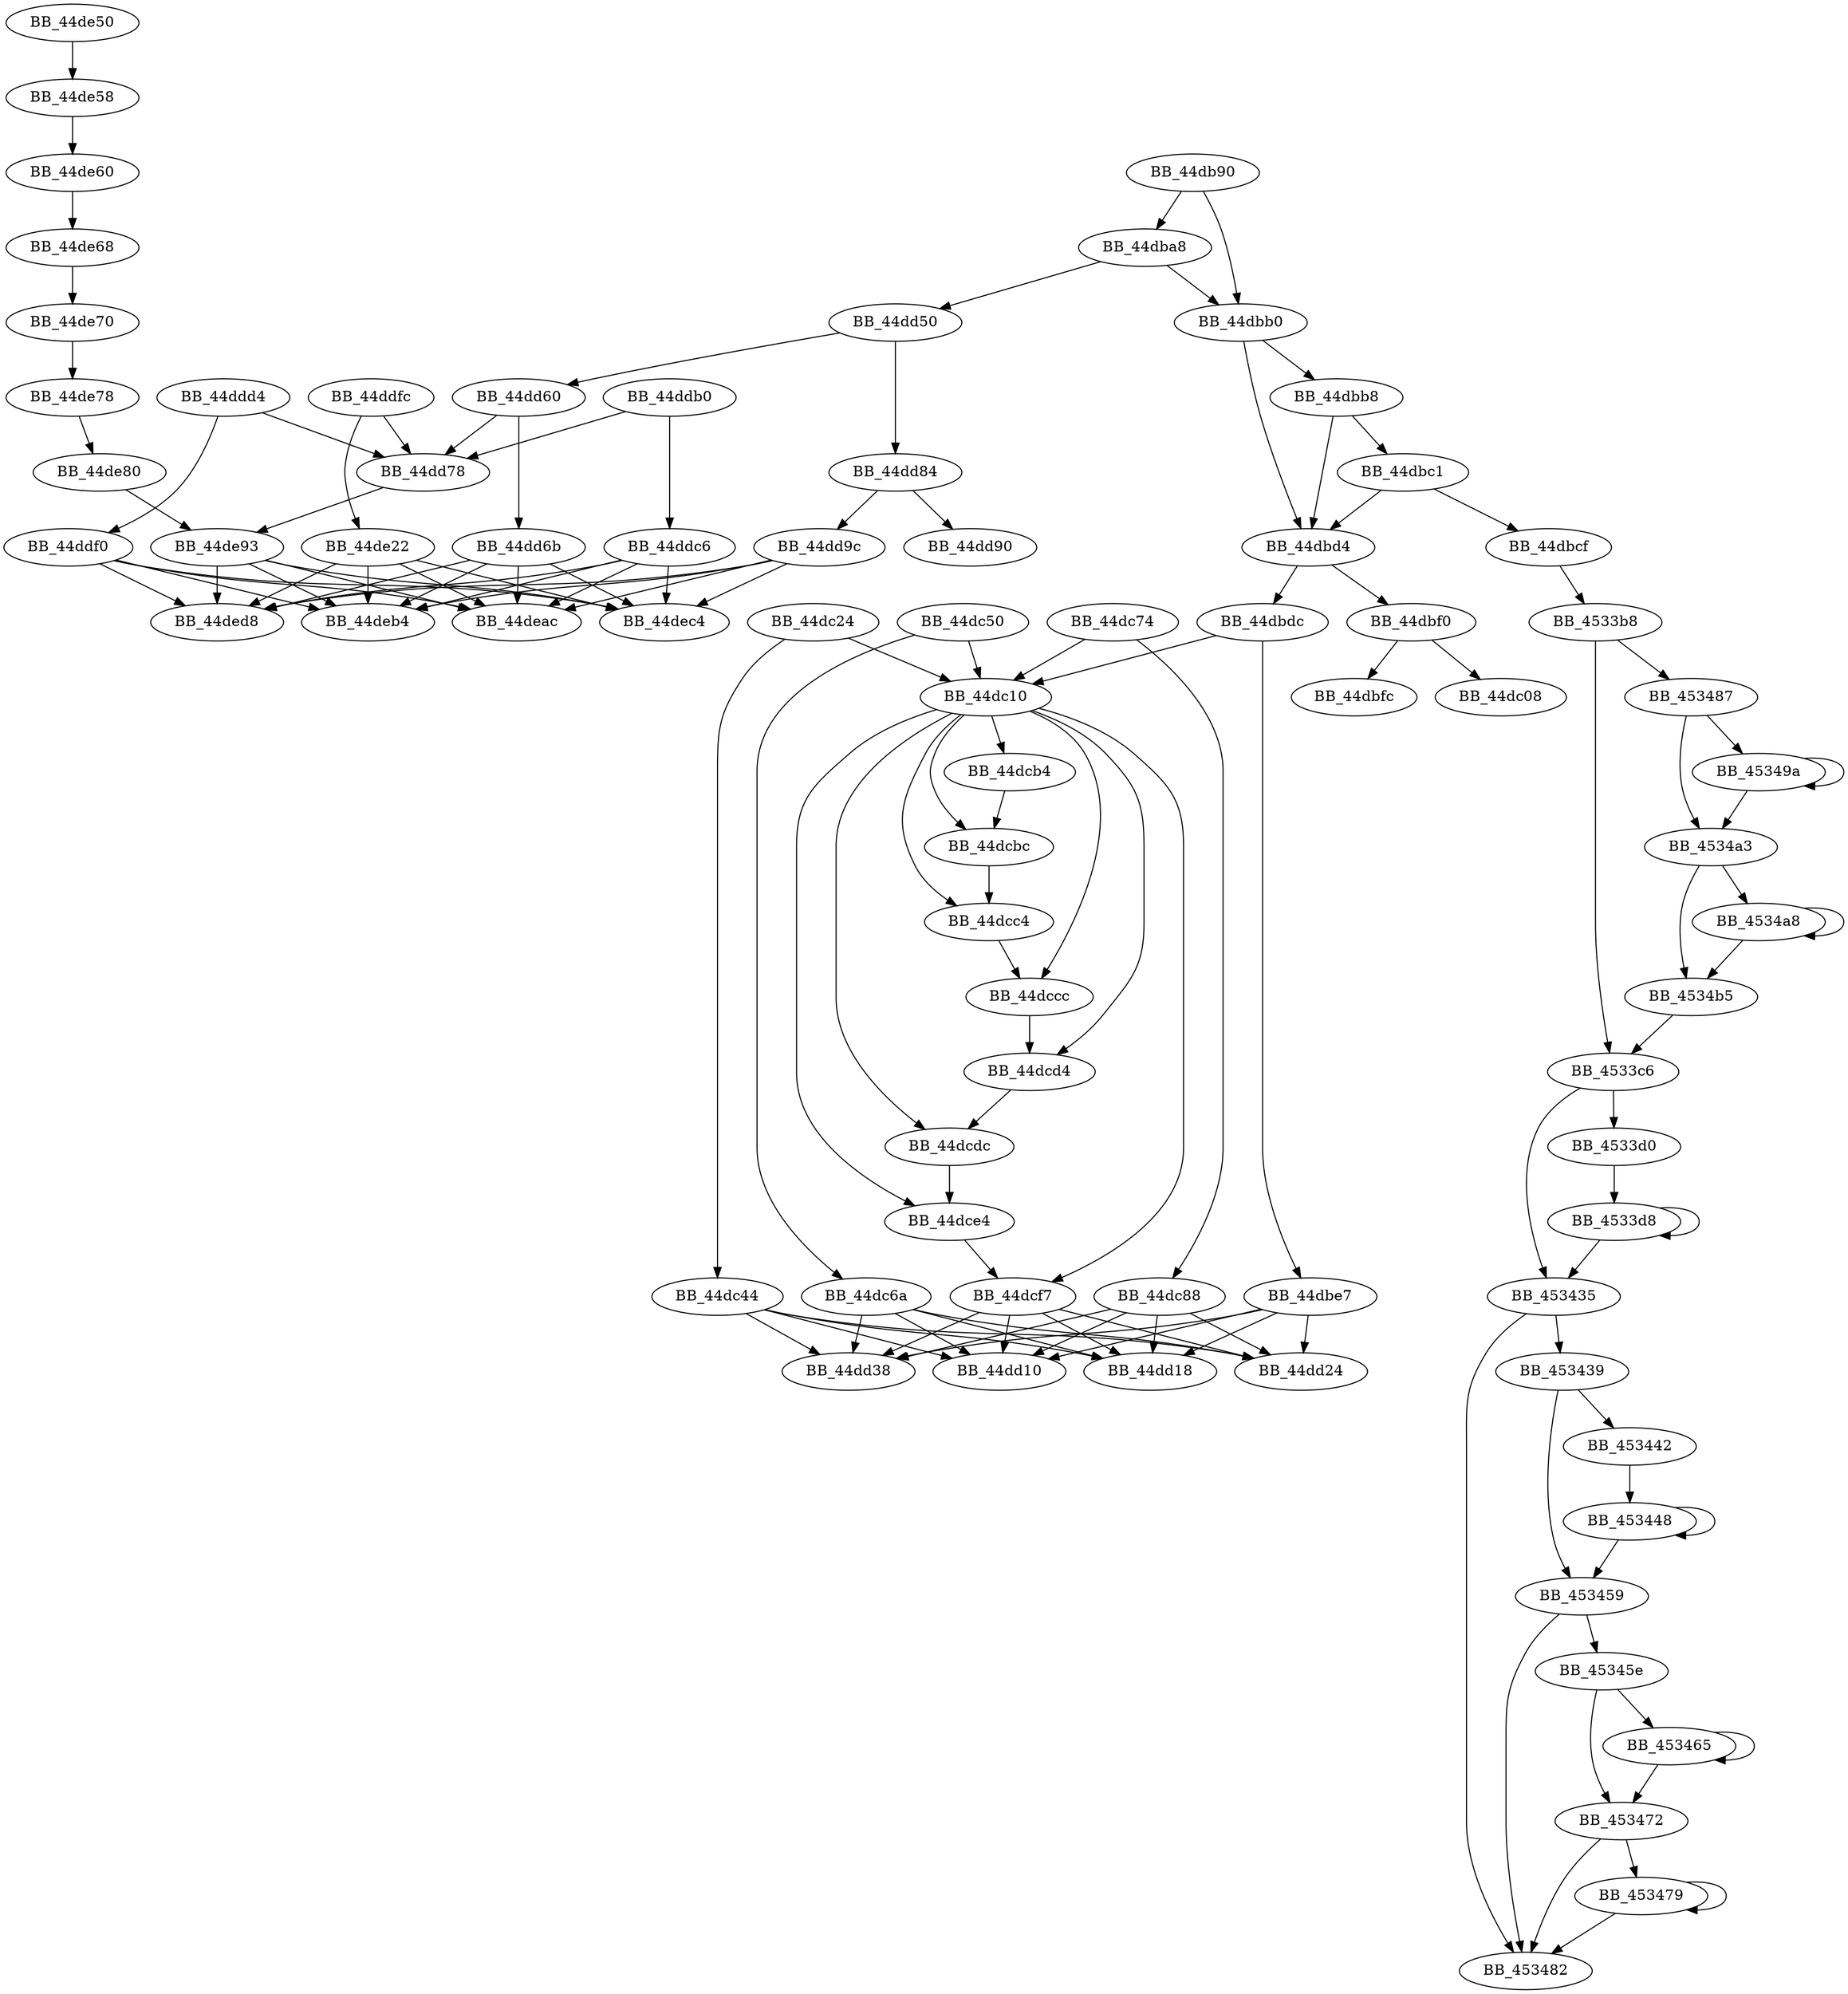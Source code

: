 DiGraph sub_44DB90{
BB_44db90->BB_44dba8
BB_44db90->BB_44dbb0
BB_44dba8->BB_44dbb0
BB_44dba8->BB_44dd50
BB_44dbb0->BB_44dbb8
BB_44dbb0->BB_44dbd4
BB_44dbb8->BB_44dbc1
BB_44dbb8->BB_44dbd4
BB_44dbc1->BB_44dbcf
BB_44dbc1->BB_44dbd4
BB_44dbcf->BB_4533b8
BB_44dbd4->BB_44dbdc
BB_44dbd4->BB_44dbf0
BB_44dbdc->BB_44dbe7
BB_44dbdc->BB_44dc10
BB_44dbe7->BB_44dd10
BB_44dbe7->BB_44dd18
BB_44dbe7->BB_44dd24
BB_44dbe7->BB_44dd38
BB_44dbf0->BB_44dbfc
BB_44dbf0->BB_44dc08
BB_44dc10->BB_44dcb4
BB_44dc10->BB_44dcbc
BB_44dc10->BB_44dcc4
BB_44dc10->BB_44dccc
BB_44dc10->BB_44dcd4
BB_44dc10->BB_44dcdc
BB_44dc10->BB_44dce4
BB_44dc10->BB_44dcf7
BB_44dc24->BB_44dc10
BB_44dc24->BB_44dc44
BB_44dc44->BB_44dd10
BB_44dc44->BB_44dd18
BB_44dc44->BB_44dd24
BB_44dc44->BB_44dd38
BB_44dc50->BB_44dc10
BB_44dc50->BB_44dc6a
BB_44dc6a->BB_44dd10
BB_44dc6a->BB_44dd18
BB_44dc6a->BB_44dd24
BB_44dc6a->BB_44dd38
BB_44dc74->BB_44dc10
BB_44dc74->BB_44dc88
BB_44dc88->BB_44dd10
BB_44dc88->BB_44dd18
BB_44dc88->BB_44dd24
BB_44dc88->BB_44dd38
BB_44dcb4->BB_44dcbc
BB_44dcbc->BB_44dcc4
BB_44dcc4->BB_44dccc
BB_44dccc->BB_44dcd4
BB_44dcd4->BB_44dcdc
BB_44dcdc->BB_44dce4
BB_44dce4->BB_44dcf7
BB_44dcf7->BB_44dd10
BB_44dcf7->BB_44dd18
BB_44dcf7->BB_44dd24
BB_44dcf7->BB_44dd38
BB_44dd50->BB_44dd60
BB_44dd50->BB_44dd84
BB_44dd60->BB_44dd6b
BB_44dd60->BB_44dd78
BB_44dd6b->BB_44deac
BB_44dd6b->BB_44deb4
BB_44dd6b->BB_44dec4
BB_44dd6b->BB_44ded8
BB_44dd78->BB_44de93
BB_44dd84->BB_44dd90
BB_44dd84->BB_44dd9c
BB_44dd9c->BB_44deac
BB_44dd9c->BB_44deb4
BB_44dd9c->BB_44dec4
BB_44dd9c->BB_44ded8
BB_44ddb0->BB_44dd78
BB_44ddb0->BB_44ddc6
BB_44ddc6->BB_44deac
BB_44ddc6->BB_44deb4
BB_44ddc6->BB_44dec4
BB_44ddc6->BB_44ded8
BB_44ddd4->BB_44dd78
BB_44ddd4->BB_44ddf0
BB_44ddf0->BB_44deac
BB_44ddf0->BB_44deb4
BB_44ddf0->BB_44dec4
BB_44ddf0->BB_44ded8
BB_44ddfc->BB_44dd78
BB_44ddfc->BB_44de22
BB_44de22->BB_44deac
BB_44de22->BB_44deb4
BB_44de22->BB_44dec4
BB_44de22->BB_44ded8
BB_44de50->BB_44de58
BB_44de58->BB_44de60
BB_44de60->BB_44de68
BB_44de68->BB_44de70
BB_44de70->BB_44de78
BB_44de78->BB_44de80
BB_44de80->BB_44de93
BB_44de93->BB_44deac
BB_44de93->BB_44deb4
BB_44de93->BB_44dec4
BB_44de93->BB_44ded8
BB_4533b8->BB_4533c6
BB_4533b8->BB_453487
BB_4533c6->BB_4533d0
BB_4533c6->BB_453435
BB_4533d0->BB_4533d8
BB_4533d8->BB_4533d8
BB_4533d8->BB_453435
BB_453435->BB_453439
BB_453435->BB_453482
BB_453439->BB_453442
BB_453439->BB_453459
BB_453442->BB_453448
BB_453448->BB_453448
BB_453448->BB_453459
BB_453459->BB_45345e
BB_453459->BB_453482
BB_45345e->BB_453465
BB_45345e->BB_453472
BB_453465->BB_453465
BB_453465->BB_453472
BB_453472->BB_453479
BB_453472->BB_453482
BB_453479->BB_453479
BB_453479->BB_453482
BB_453487->BB_45349a
BB_453487->BB_4534a3
BB_45349a->BB_45349a
BB_45349a->BB_4534a3
BB_4534a3->BB_4534a8
BB_4534a3->BB_4534b5
BB_4534a8->BB_4534a8
BB_4534a8->BB_4534b5
BB_4534b5->BB_4533c6
}
